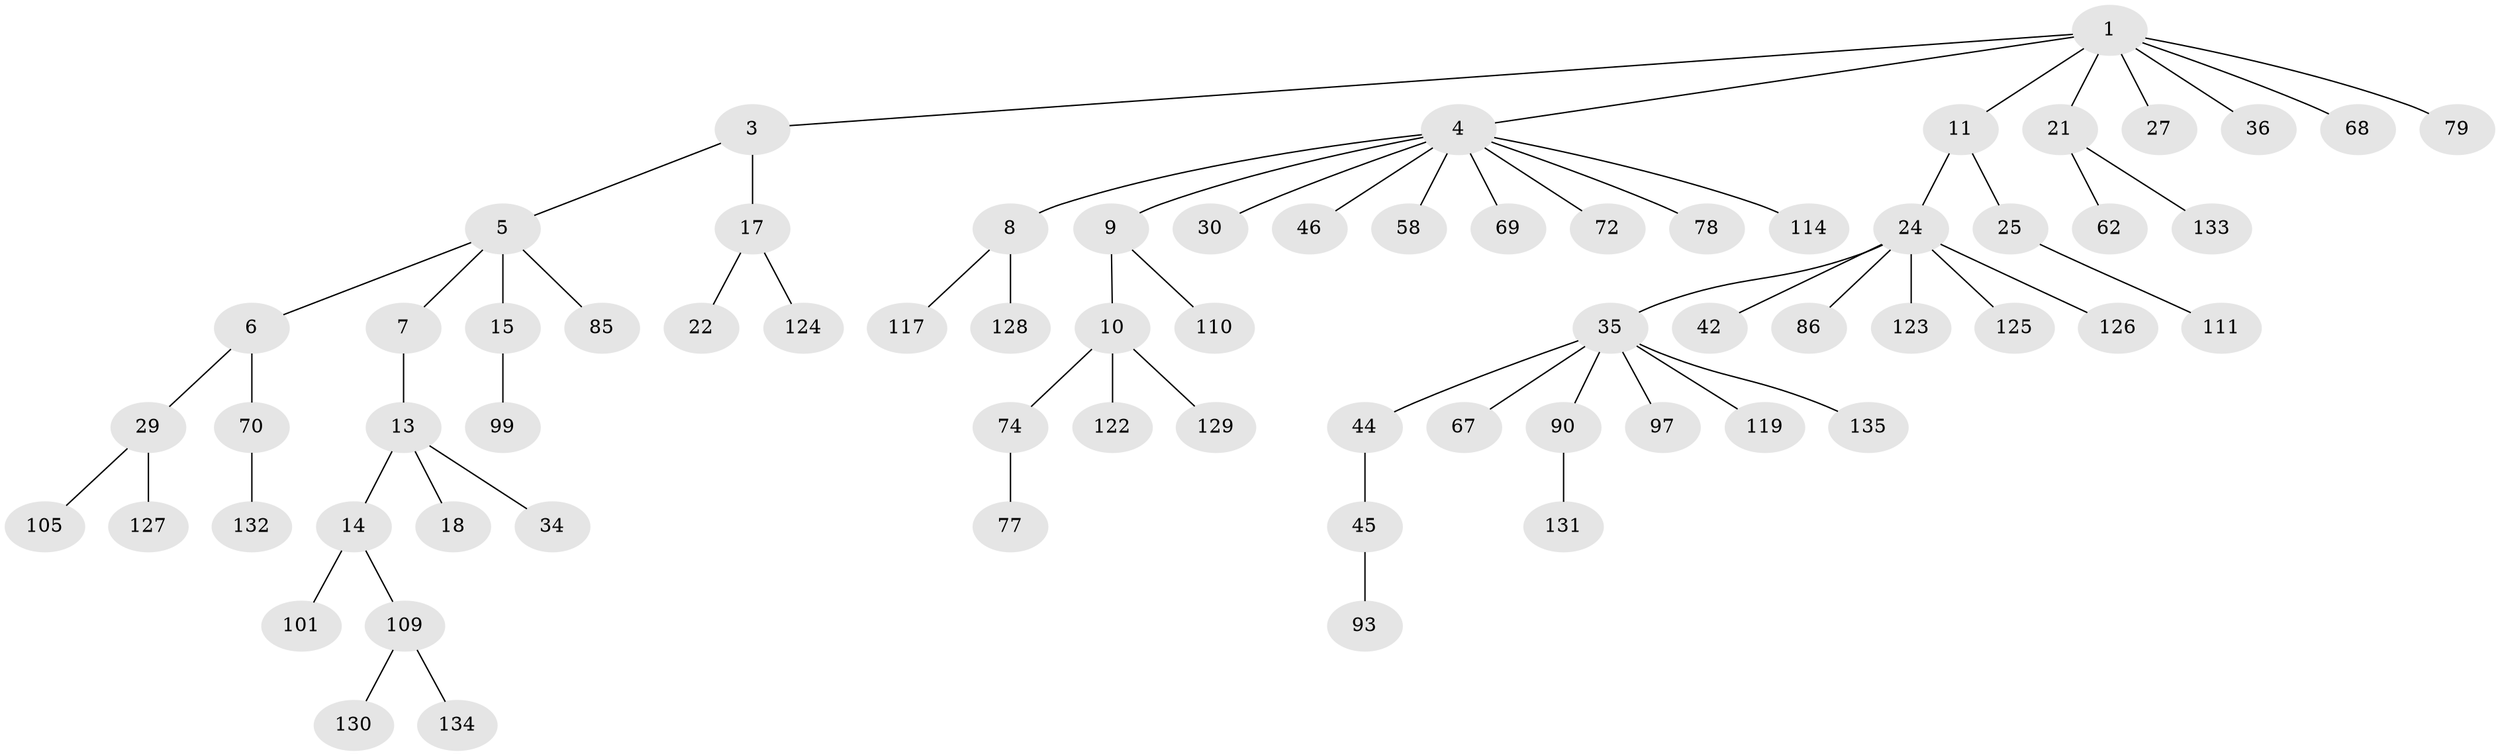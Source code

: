 // original degree distribution, {4: 0.043795620437956206, 7: 0.0072992700729927005, 3: 0.18248175182481752, 8: 0.014598540145985401, 5: 0.021897810218978103, 2: 0.25547445255474455, 1: 0.4744525547445255}
// Generated by graph-tools (version 1.1) at 2025/15/03/09/25 04:15:27]
// undirected, 68 vertices, 67 edges
graph export_dot {
graph [start="1"]
  node [color=gray90,style=filled];
  1 [super="+2+12"];
  3;
  4 [super="+49+103+53+23+19"];
  5;
  6;
  7;
  8;
  9;
  10 [super="+20"];
  11;
  13 [super="+16"];
  14;
  15 [super="+47+32"];
  17 [super="+73"];
  18 [super="+38+39"];
  21 [super="+28+43"];
  22 [super="+31+120"];
  24 [super="+59+26+60"];
  25 [super="+81+75"];
  27;
  29 [super="+54+94"];
  30;
  34;
  35 [super="+48+83+37"];
  36;
  42;
  44 [super="+66+87+56"];
  45 [super="+64"];
  46 [super="+76"];
  58 [super="+65"];
  62;
  67;
  68 [super="+71+88+118"];
  69 [super="+92"];
  70;
  72 [super="+91"];
  74;
  77 [super="+112"];
  78;
  79;
  85;
  86 [super="+95"];
  90 [super="+113"];
  93;
  97;
  99;
  101;
  105;
  109;
  110;
  111;
  114;
  117;
  119;
  122;
  123;
  124;
  125;
  126;
  127;
  128;
  129;
  130;
  131;
  132;
  133;
  134;
  135;
  1 -- 21;
  1 -- 68;
  1 -- 3;
  1 -- 4;
  1 -- 36;
  1 -- 27;
  1 -- 11;
  1 -- 79;
  3 -- 5;
  3 -- 17;
  4 -- 8;
  4 -- 9;
  4 -- 78;
  4 -- 69;
  4 -- 114;
  4 -- 30;
  4 -- 72;
  4 -- 58;
  4 -- 46;
  5 -- 6;
  5 -- 7;
  5 -- 15;
  5 -- 85;
  6 -- 29;
  6 -- 70;
  7 -- 13;
  8 -- 117;
  8 -- 128;
  9 -- 10;
  9 -- 110;
  10 -- 74;
  10 -- 129;
  10 -- 122;
  11 -- 24;
  11 -- 25;
  13 -- 14;
  13 -- 18;
  13 -- 34;
  14 -- 101;
  14 -- 109;
  15 -- 99;
  17 -- 22;
  17 -- 124;
  21 -- 133;
  21 -- 62;
  24 -- 35;
  24 -- 42;
  24 -- 123;
  24 -- 126;
  24 -- 125;
  24 -- 86;
  25 -- 111;
  29 -- 105;
  29 -- 127;
  35 -- 97;
  35 -- 90;
  35 -- 135;
  35 -- 67;
  35 -- 44;
  35 -- 119;
  44 -- 45;
  45 -- 93;
  70 -- 132;
  74 -- 77;
  90 -- 131;
  109 -- 130;
  109 -- 134;
}
